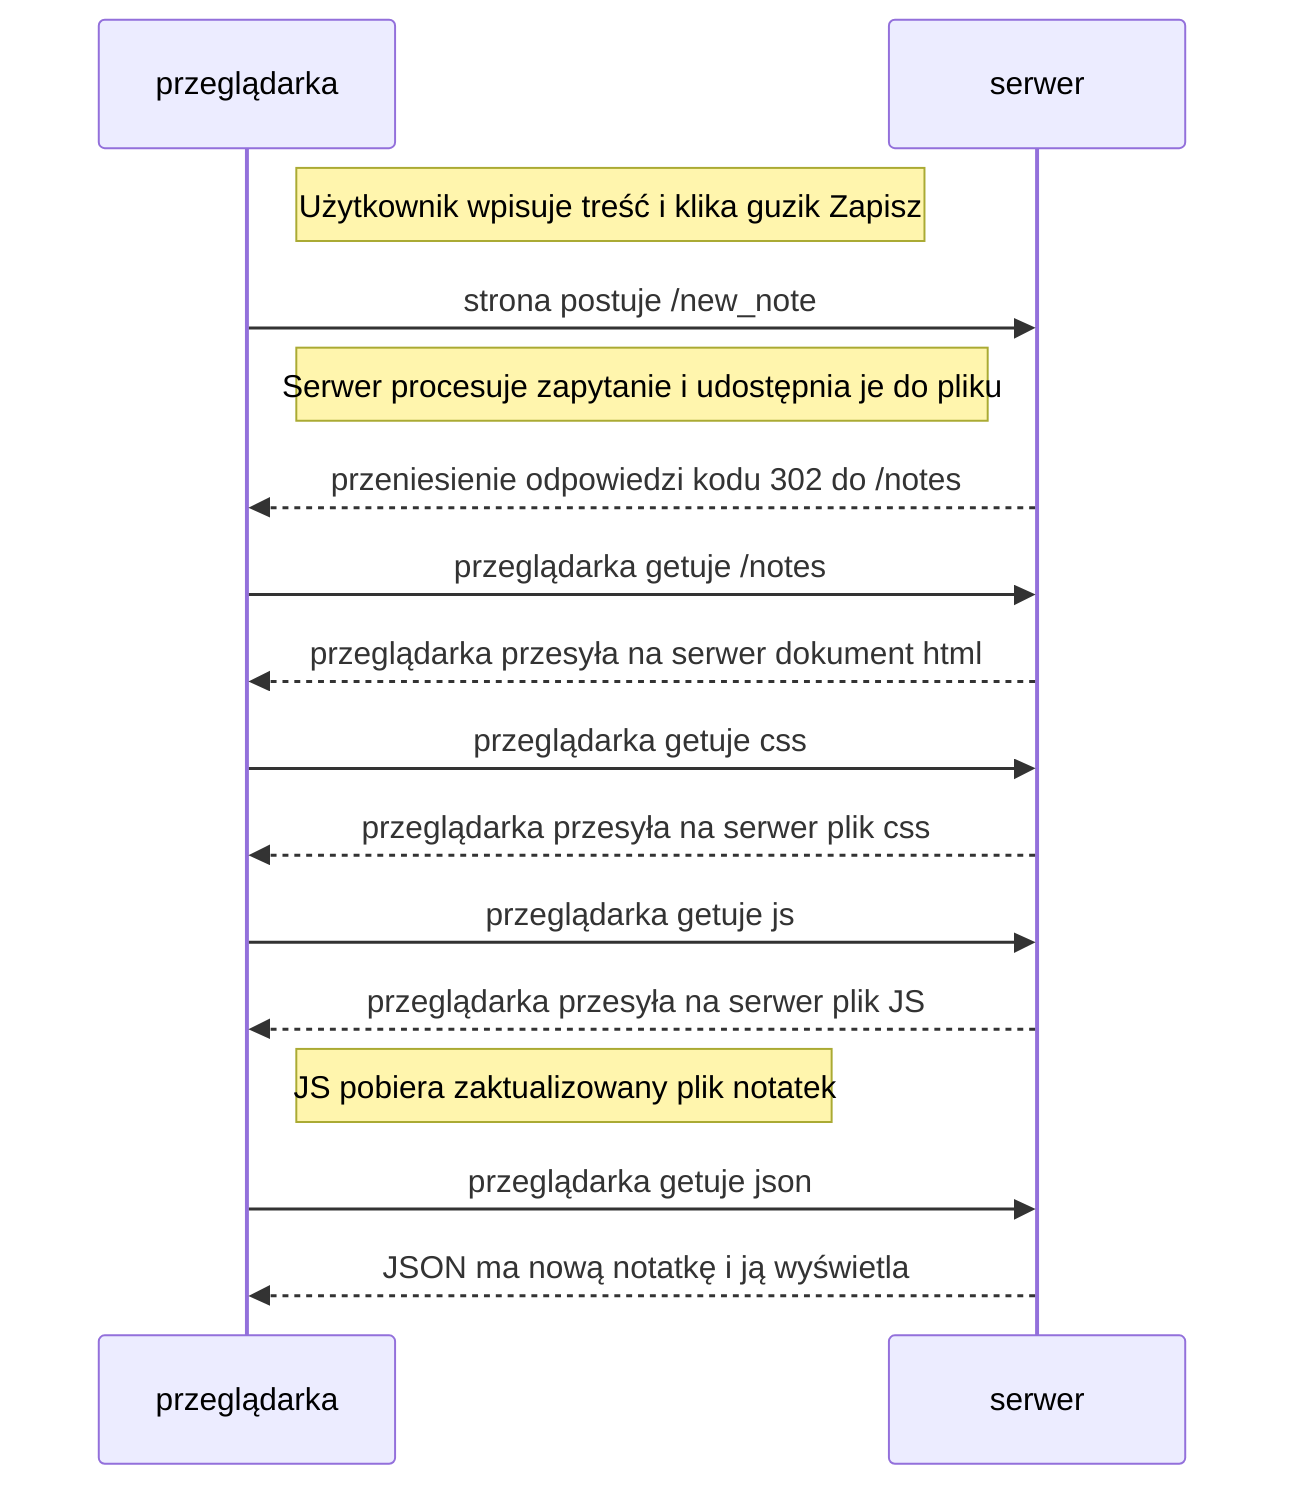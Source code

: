 sequenceDiagram
    participant przeglądarka
    participant serwer

    Note right of przeglądarka: Użytkownik wpisuje treść i klika guzik Zapisz
    przeglądarka->>serwer: strona postuje /new_note
    Note left of serwer: Serwer procesuje zapytanie i udostępnia je do pliku
    serwer-->>przeglądarka: przeniesienie odpowiedzi kodu 302 do /notes
    przeglądarka->>serwer: przeglądarka getuje /notes
    serwer-->>przeglądarka: przeglądarka przesyła na serwer dokument html
    przeglądarka->>serwer: przeglądarka getuje css
    serwer-->>przeglądarka: przeglądarka przesyła na serwer plik css
    przeglądarka->>serwer: przeglądarka getuje js
    serwer-->>przeglądarka: przeglądarka przesyła na serwer plik JS
    Note right of przeglądarka: JS pobiera zaktualizowany plik notatek
    przeglądarka->>serwer: przeglądarka getuje json
    serwer-->>przeglądarka: JSON ma nową notatkę i ją wyświetla